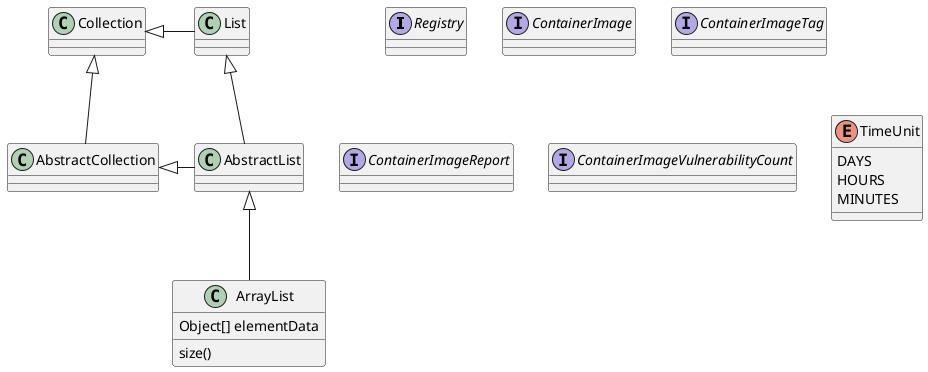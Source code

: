 @startuml

interface Registry
interface ContainerImage
interface ContainerImageTag
interface ContainerImageReport
interface ContainerImageVulnerabilityCount

List <|-- AbstractList
Collection <|-- AbstractCollection

Collection <|- List
AbstractCollection <|- AbstractList
AbstractList <|-- ArrayList

class ArrayList {
Object[] elementData
size()
}

enum TimeUnit {
DAYS
HOURS
MINUTES
}

@enduml
